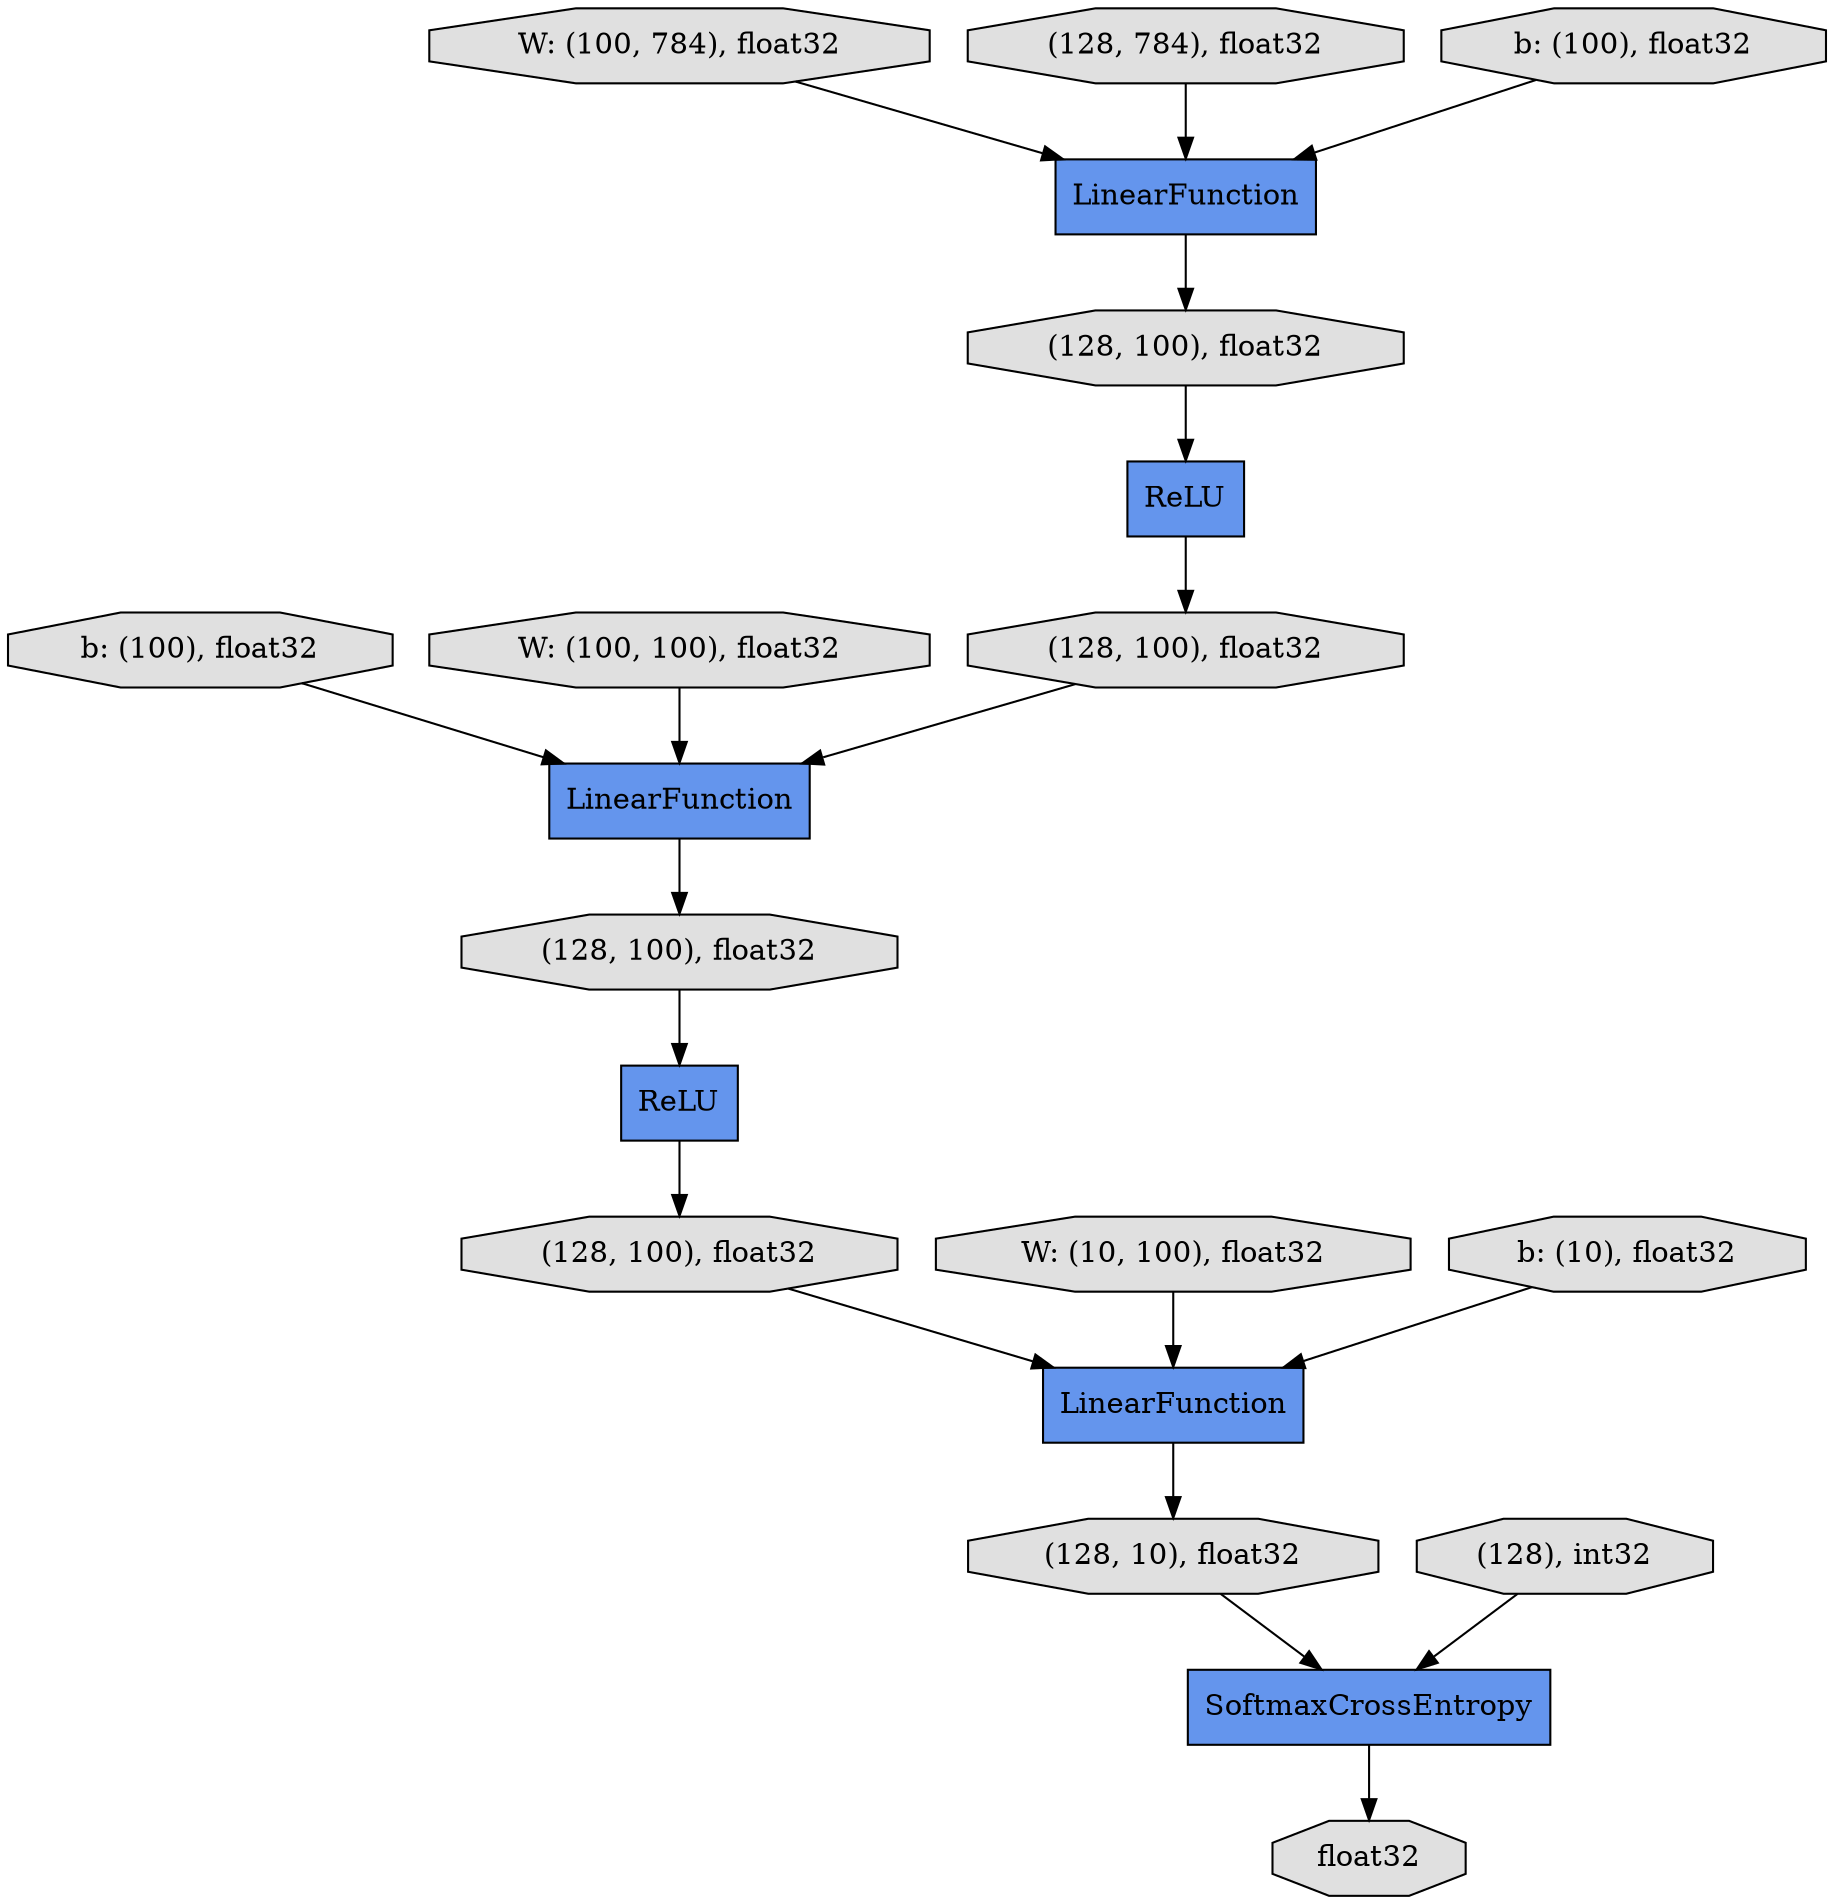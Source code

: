 digraph graphname{rankdir=TB;3252501153944 [label="b: (100), float32",shape="octagon",fillcolor="#E0E0E0",style="filled"];3252501324016 [label="LinearFunction",shape="record",fillcolor="#6495ED",style="filled"];3252501203320 [label="W: (100, 784), float32",shape="octagon",fillcolor="#E0E0E0",style="filled"];3252501324184 [label="ReLU",shape="record",fillcolor="#6495ED",style="filled"];3252501324240 [label="(128, 784), float32",shape="octagon",fillcolor="#E0E0E0",style="filled"];3252501324296 [label="LinearFunction",shape="record",fillcolor="#6495ED",style="filled"];3252501324408 [label="(128, 100), float32",shape="octagon",fillcolor="#E0E0E0",style="filled"];3252501201696 [label="W: (100, 100), float32",shape="octagon",fillcolor="#E0E0E0",style="filled"];3252501324632 [label="ReLU",shape="record",fillcolor="#6495ED",style="filled"];3252501152712 [label="W: (10, 100), float32",shape="octagon",fillcolor="#E0E0E0",style="filled"];3252501324744 [label="(128, 100), float32",shape="octagon",fillcolor="#E0E0E0",style="filled"];3252501324800 [label="LinearFunction",shape="record",fillcolor="#6495ED",style="filled"];3252501324856 [label="(128, 100), float32",shape="octagon",fillcolor="#E0E0E0",style="filled"];3252501154896 [label="b: (10), float32",shape="octagon",fillcolor="#E0E0E0",style="filled"];3252501324968 [label="SoftmaxCrossEntropy",shape="record",fillcolor="#6495ED",style="filled"];3252501325080 [label="(128, 100), float32",shape="octagon",fillcolor="#E0E0E0",style="filled"];3252501204328 [label="b: (100), float32",shape="octagon",fillcolor="#E0E0E0",style="filled"];3252501325360 [label="(128, 10), float32",shape="octagon",fillcolor="#E0E0E0",style="filled"];3252501325416 [label="(128), int32",shape="octagon",fillcolor="#E0E0E0",style="filled"];3252501325528 [label="float32",shape="octagon",fillcolor="#E0E0E0",style="filled"];3252501204328 -> 3252501324016;3252501324856 -> 3252501324632;3252501324408 -> 3252501324184;3252501324016 -> 3252501324408;3252501154896 -> 3252501324800;3252501324744 -> 3252501324296;3252501203320 -> 3252501324016;3252501324184 -> 3252501324744;3252501201696 -> 3252501324296;3252501153944 -> 3252501324296;3252501325360 -> 3252501324968;3252501325416 -> 3252501324968;3252501324800 -> 3252501325360;3252501152712 -> 3252501324800;3252501324632 -> 3252501325080;3252501324240 -> 3252501324016;3252501325080 -> 3252501324800;3252501324968 -> 3252501325528;3252501324296 -> 3252501324856;}